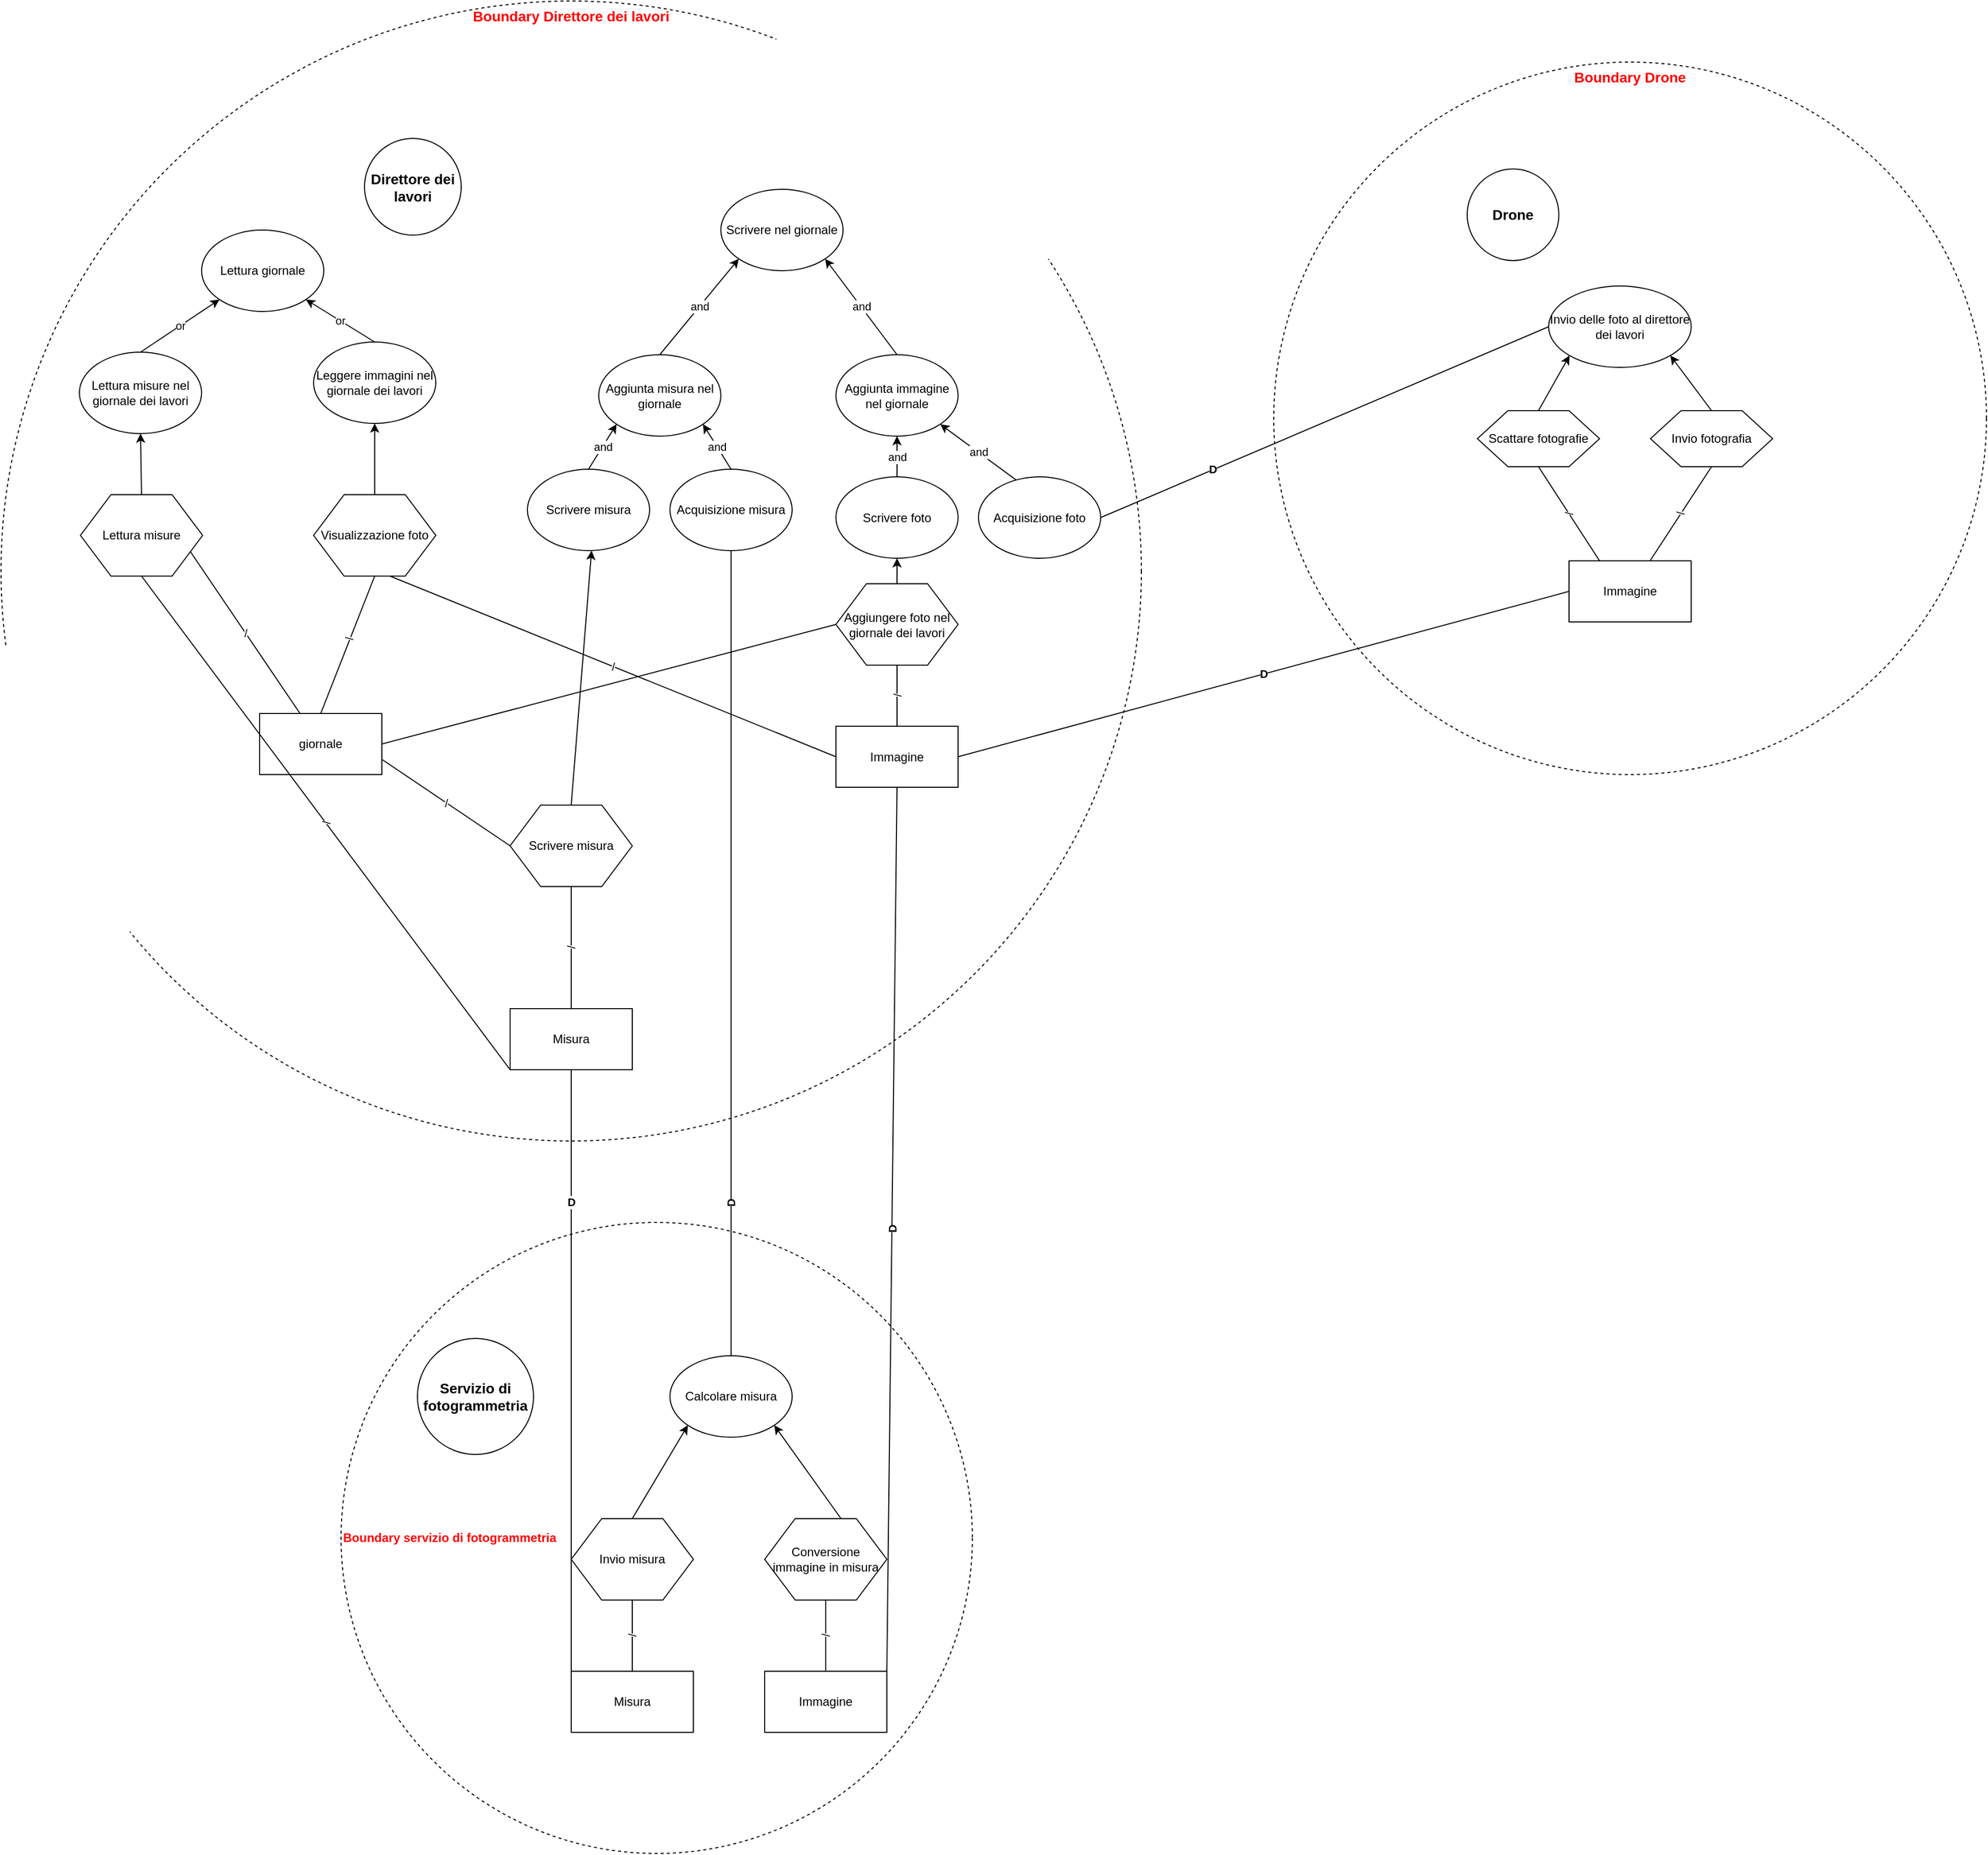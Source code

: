 <mxfile version="12.9.10" type="github"><diagram id="eH2tocpE8jWj5qS7ryUN" name="Page-1"><mxGraphModel dx="1278" dy="548" grid="1" gridSize="10" guides="1" tooltips="1" connect="1" arrows="1" fold="1" page="1" pageScale="1" pageWidth="827" pageHeight="1169" math="0" shadow="0"><root><mxCell id="0"/><mxCell id="1" parent="0"/><mxCell id="XmnOi3DL4j0-XWLBuQL4-1" value="&lt;b&gt;&lt;font style=&quot;font-size: 14px&quot;&gt;Drone&lt;/font&gt;&lt;/b&gt;" style="ellipse;whiteSpace=wrap;html=1;aspect=fixed;" parent="1" vertex="1"><mxGeometry x="1480" y="225" width="90" height="90" as="geometry"/></mxCell><mxCell id="XmnOi3DL4j0-XWLBuQL4-2" value="&lt;b&gt;&lt;font style=&quot;font-size: 14px&quot;&gt;Direttore dei lavori&lt;/font&gt;&lt;/b&gt;" style="ellipse;whiteSpace=wrap;html=1;aspect=fixed;" parent="1" vertex="1"><mxGeometry x="397" y="195" width="95" height="95" as="geometry"/></mxCell><mxCell id="XmnOi3DL4j0-XWLBuQL4-3" value="&lt;b style=&quot;font-size: 14px;&quot;&gt;Servizio di fotogrammetria&lt;/b&gt;" style="ellipse;whiteSpace=wrap;html=1;aspect=fixed;fontSize=14;" parent="1" vertex="1"><mxGeometry x="449" y="1374" width="114" height="114" as="geometry"/></mxCell><mxCell id="XmnOi3DL4j0-XWLBuQL4-4" value="Invio fotografia" style="shape=hexagon;perimeter=hexagonPerimeter2;whiteSpace=wrap;html=1;" parent="1" vertex="1"><mxGeometry x="1660" y="462.5" width="120" height="55" as="geometry"/></mxCell><mxCell id="XmnOi3DL4j0-XWLBuQL4-6" value="Scattare fotografie" style="shape=hexagon;perimeter=hexagonPerimeter2;whiteSpace=wrap;html=1;" parent="1" vertex="1"><mxGeometry x="1490" y="462.5" width="120" height="55" as="geometry"/></mxCell><mxCell id="XmnOi3DL4j0-XWLBuQL4-7" value="Invio delle foto al direttore dei lavori" style="ellipse;whiteSpace=wrap;html=1;" parent="1" vertex="1"><mxGeometry x="1560" y="340" width="140" height="80" as="geometry"/></mxCell><mxCell id="XmnOi3DL4j0-XWLBuQL4-9" value="Immagine" style="rounded=0;whiteSpace=wrap;html=1;" parent="1" vertex="1"><mxGeometry x="860" y="772.5" width="120" height="60" as="geometry"/></mxCell><mxCell id="XmnOi3DL4j0-XWLBuQL4-10" value="D" style="endArrow=none;html=1;entryX=0;entryY=0.5;entryDx=0;entryDy=0;exitX=1;exitY=0.5;exitDx=0;exitDy=0;horizontal=1;verticalAlign=middle;comic=0;fontStyle=1" parent="1" source="XmnOi3DL4j0-XWLBuQL4-60" target="XmnOi3DL4j0-XWLBuQL4-7" edge="1"><mxGeometry x="-0.499" y="1" width="50" height="50" relative="1" as="geometry"><mxPoint x="910" y="555" as="sourcePoint"/><mxPoint x="960" y="505" as="targetPoint"/><mxPoint as="offset"/></mxGeometry></mxCell><mxCell id="XmnOi3DL4j0-XWLBuQL4-11" value="Aggiungere foto nel giornale dei lavori" style="shape=hexagon;perimeter=hexagonPerimeter2;whiteSpace=wrap;html=1;" parent="1" vertex="1"><mxGeometry x="860" y="632.5" width="120" height="80" as="geometry"/></mxCell><mxCell id="XmnOi3DL4j0-XWLBuQL4-12" value="Aggiunta immagine nel giornale" style="ellipse;whiteSpace=wrap;html=1;" parent="1" vertex="1"><mxGeometry x="860" y="407.5" width="120" height="80" as="geometry"/></mxCell><mxCell id="XmnOi3DL4j0-XWLBuQL4-13" value="Lettura giornale" style="ellipse;whiteSpace=wrap;html=1;" parent="1" vertex="1"><mxGeometry x="237" y="285" width="120" height="80" as="geometry"/></mxCell><mxCell id="XmnOi3DL4j0-XWLBuQL4-14" value="Scrivere nel giornale" style="ellipse;whiteSpace=wrap;html=1;" parent="1" vertex="1"><mxGeometry x="747" y="245" width="120" height="80" as="geometry"/></mxCell><mxCell id="XmnOi3DL4j0-XWLBuQL4-15" value="Lettura misure nel giornale dei lavori" style="ellipse;whiteSpace=wrap;html=1;" parent="1" vertex="1"><mxGeometry x="117" y="405" width="120" height="80" as="geometry"/></mxCell><mxCell id="XmnOi3DL4j0-XWLBuQL4-16" value="Leggere immagini nel giornale dei lavori" style="ellipse;whiteSpace=wrap;html=1;" parent="1" vertex="1"><mxGeometry x="347" y="395" width="120" height="80" as="geometry"/></mxCell><mxCell id="XmnOi3DL4j0-XWLBuQL4-17" value="Lettura misure" style="shape=hexagon;perimeter=hexagonPerimeter2;whiteSpace=wrap;html=1;" parent="1" vertex="1"><mxGeometry x="118" y="545" width="120" height="80" as="geometry"/></mxCell><mxCell id="XmnOi3DL4j0-XWLBuQL4-18" value="Visualizzazione foto" style="shape=hexagon;perimeter=hexagonPerimeter2;whiteSpace=wrap;html=1;" parent="1" vertex="1"><mxGeometry x="347" y="545" width="120" height="80" as="geometry"/></mxCell><mxCell id="XmnOi3DL4j0-XWLBuQL4-19" value="giornale" style="rounded=0;whiteSpace=wrap;html=1;" parent="1" vertex="1"><mxGeometry x="294" y="760" width="120" height="60" as="geometry"/></mxCell><mxCell id="XmnOi3DL4j0-XWLBuQL4-21" value="" style="endArrow=none;html=1;exitX=1;exitY=0.5;exitDx=0;exitDy=0;horizontal=0;entryX=0;entryY=0.5;entryDx=0;entryDy=0;fontStyle=1" parent="1" source="XmnOi3DL4j0-XWLBuQL4-19" target="XmnOi3DL4j0-XWLBuQL4-11" edge="1"><mxGeometry x="0.463" y="88" width="50" height="50" relative="1" as="geometry"><mxPoint x="197" y="855" as="sourcePoint"/><mxPoint x="577" y="525" as="targetPoint"/><mxPoint as="offset"/></mxGeometry></mxCell><mxCell id="XmnOi3DL4j0-XWLBuQL4-22" value="Aggiunta misura nel giornale" style="ellipse;whiteSpace=wrap;html=1;" parent="1" vertex="1"><mxGeometry x="627" y="407.5" width="120" height="80" as="geometry"/></mxCell><mxCell id="XmnOi3DL4j0-XWLBuQL4-24" value="Conversione immagine in misura" style="shape=hexagon;perimeter=hexagonPerimeter2;whiteSpace=wrap;html=1;" parent="1" vertex="1"><mxGeometry x="790" y="1551" width="120" height="80" as="geometry"/></mxCell><mxCell id="XmnOi3DL4j0-XWLBuQL4-25" value="Immagine" style="rounded=0;whiteSpace=wrap;html=1;" parent="1" vertex="1"><mxGeometry x="790" y="1701" width="120" height="60" as="geometry"/></mxCell><mxCell id="XmnOi3DL4j0-XWLBuQL4-26" value="Misura" style="rounded=0;whiteSpace=wrap;html=1;" parent="1" vertex="1"><mxGeometry x="540" y="1050" width="120" height="60" as="geometry"/></mxCell><mxCell id="XmnOi3DL4j0-XWLBuQL4-29" value="D" style="endArrow=none;html=1;entryX=0.5;entryY=1;entryDx=0;entryDy=0;horizontal=1;exitX=0;exitY=0.5;exitDx=0;exitDy=0;fontStyle=1" parent="1" source="XmnOi3DL4j0-XWLBuQL4-91" target="XmnOi3DL4j0-XWLBuQL4-26" edge="1"><mxGeometry x="0.581" width="50" height="50" relative="1" as="geometry"><mxPoint x="910" y="1515" as="sourcePoint"/><mxPoint x="980" y="745" as="targetPoint"/><mxPoint as="offset"/></mxGeometry></mxCell><mxCell id="XmnOi3DL4j0-XWLBuQL4-30" value="or" style="endArrow=classic;html=1;entryX=0;entryY=1;entryDx=0;entryDy=0;exitX=0.5;exitY=0;exitDx=0;exitDy=0;" parent="1" source="XmnOi3DL4j0-XWLBuQL4-15" target="XmnOi3DL4j0-XWLBuQL4-13" edge="1"><mxGeometry width="50" height="50" relative="1" as="geometry"><mxPoint x="727" y="645" as="sourcePoint"/><mxPoint x="777" y="595" as="targetPoint"/></mxGeometry></mxCell><mxCell id="XmnOi3DL4j0-XWLBuQL4-31" value="or" style="endArrow=classic;html=1;entryX=1;entryY=1;entryDx=0;entryDy=0;exitX=0.5;exitY=0;exitDx=0;exitDy=0;" parent="1" source="XmnOi3DL4j0-XWLBuQL4-16" target="XmnOi3DL4j0-XWLBuQL4-13" edge="1"><mxGeometry width="50" height="50" relative="1" as="geometry"><mxPoint x="267" y="405" as="sourcePoint"/><mxPoint x="304.574" y="373.284" as="targetPoint"/></mxGeometry></mxCell><mxCell id="XmnOi3DL4j0-XWLBuQL4-32" value="" style="endArrow=classic;html=1;entryX=0.5;entryY=1;entryDx=0;entryDy=0;exitX=0.5;exitY=0;exitDx=0;exitDy=0;" parent="1" source="XmnOi3DL4j0-XWLBuQL4-18" target="XmnOi3DL4j0-XWLBuQL4-16" edge="1"><mxGeometry width="50" height="50" relative="1" as="geometry"><mxPoint x="507" y="535" as="sourcePoint"/><mxPoint x="557" y="485" as="targetPoint"/></mxGeometry></mxCell><mxCell id="XmnOi3DL4j0-XWLBuQL4-33" value="" style="endArrow=classic;html=1;entryX=0.5;entryY=1;entryDx=0;entryDy=0;exitX=0.5;exitY=0;exitDx=0;exitDy=0;" parent="1" source="XmnOi3DL4j0-XWLBuQL4-17" target="XmnOi3DL4j0-XWLBuQL4-15" edge="1"><mxGeometry width="50" height="50" relative="1" as="geometry"><mxPoint x="337" y="535" as="sourcePoint"/><mxPoint x="337" y="495" as="targetPoint"/></mxGeometry></mxCell><mxCell id="XmnOi3DL4j0-XWLBuQL4-34" value="/" style="endArrow=none;html=1;exitX=0;exitY=1;exitDx=0;exitDy=0;horizontal=0;entryX=0.5;entryY=1;entryDx=0;entryDy=0;" parent="1" source="XmnOi3DL4j0-XWLBuQL4-26" target="XmnOi3DL4j0-XWLBuQL4-17" edge="1"><mxGeometry width="50" height="50" relative="1" as="geometry"><mxPoint x="178" y="730" as="sourcePoint"/><mxPoint x="477" y="495" as="targetPoint"/></mxGeometry></mxCell><mxCell id="XmnOi3DL4j0-XWLBuQL4-35" value="/" style="endArrow=none;html=1;horizontal=0;exitX=0.5;exitY=0;exitDx=0;exitDy=0;entryX=0.5;entryY=1;entryDx=0;entryDy=0;" parent="1" source="XmnOi3DL4j0-XWLBuQL4-19" target="XmnOi3DL4j0-XWLBuQL4-18" edge="1"><mxGeometry x="0.077" width="50" height="50" relative="1" as="geometry"><mxPoint x="407" y="660" as="sourcePoint"/><mxPoint x="407" y="620" as="targetPoint"/><mxPoint as="offset"/></mxGeometry></mxCell><mxCell id="XmnOi3DL4j0-XWLBuQL4-36" value="and" style="endArrow=classic;html=1;entryX=1;entryY=1;entryDx=0;entryDy=0;exitX=0.5;exitY=0;exitDx=0;exitDy=0;" parent="1" source="XmnOi3DL4j0-XWLBuQL4-12" target="XmnOi3DL4j0-XWLBuQL4-14" edge="1"><mxGeometry width="50" height="50" relative="1" as="geometry"><mxPoint x="677" y="370" as="sourcePoint"/><mxPoint x="704.574" y="318.284" as="targetPoint"/></mxGeometry></mxCell><mxCell id="XmnOi3DL4j0-XWLBuQL4-37" value="and" style="endArrow=classic;html=1;exitX=0.5;exitY=0;exitDx=0;exitDy=0;entryX=0;entryY=1;entryDx=0;entryDy=0;" parent="1" source="XmnOi3DL4j0-XWLBuQL4-22" target="XmnOi3DL4j0-XWLBuQL4-14" edge="1"><mxGeometry width="50" height="50" relative="1" as="geometry"><mxPoint x="827" y="370" as="sourcePoint"/><mxPoint x="789.426" y="318.284" as="targetPoint"/></mxGeometry></mxCell><mxCell id="XmnOi3DL4j0-XWLBuQL4-38" value="" style="endArrow=classic;html=1;entryX=0.5;entryY=1;entryDx=0;entryDy=0;exitX=0.5;exitY=0;exitDx=0;exitDy=0;" parent="1" source="XmnOi3DL4j0-XWLBuQL4-11" target="XmnOi3DL4j0-XWLBuQL4-61" edge="1"><mxGeometry width="50" height="50" relative="1" as="geometry"><mxPoint x="710" y="587.5" as="sourcePoint"/><mxPoint x="710" y="547.5" as="targetPoint"/></mxGeometry></mxCell><mxCell id="XmnOi3DL4j0-XWLBuQL4-40" value="/" style="endArrow=none;html=1;exitX=0.5;exitY=0;exitDx=0;exitDy=0;horizontal=0;entryX=0.5;entryY=1;entryDx=0;entryDy=0;" parent="1" source="XmnOi3DL4j0-XWLBuQL4-9" target="XmnOi3DL4j0-XWLBuQL4-11" edge="1"><mxGeometry width="50" height="50" relative="1" as="geometry"><mxPoint x="550" y="827.5" as="sourcePoint"/><mxPoint x="920.0" y="817.5" as="targetPoint"/></mxGeometry></mxCell><mxCell id="XmnOi3DL4j0-XWLBuQL4-41" value="/" style="endArrow=none;html=1;exitX=0.5;exitY=0;exitDx=0;exitDy=0;horizontal=0;entryX=0.5;entryY=1;entryDx=0;entryDy=0;" parent="1" source="XmnOi3DL4j0-XWLBuQL4-26" target="XmnOi3DL4j0-XWLBuQL4-78" edge="1"><mxGeometry width="50" height="50" relative="1" as="geometry"><mxPoint x="27" y="1062.5" as="sourcePoint"/><mxPoint x="687" y="937.5" as="targetPoint"/></mxGeometry></mxCell><mxCell id="XmnOi3DL4j0-XWLBuQL4-42" value="" style="endArrow=classic;html=1;entryX=1;entryY=1;entryDx=0;entryDy=0;exitX=0.5;exitY=0;exitDx=0;exitDy=0;" parent="1" source="XmnOi3DL4j0-XWLBuQL4-4" target="XmnOi3DL4j0-XWLBuQL4-7" edge="1"><mxGeometry width="50" height="50" relative="1" as="geometry"><mxPoint x="850" y="550" as="sourcePoint"/><mxPoint x="850" y="505" as="targetPoint"/></mxGeometry></mxCell><mxCell id="XmnOi3DL4j0-XWLBuQL4-44" value="/" style="endArrow=none;html=1;entryX=0.5;entryY=0;entryDx=0;entryDy=0;exitX=0.5;exitY=1;exitDx=0;exitDy=0;horizontal=0;" parent="1" source="XmnOi3DL4j0-XWLBuQL4-24" target="XmnOi3DL4j0-XWLBuQL4-25" edge="1"><mxGeometry width="50" height="50" relative="1" as="geometry"><mxPoint x="613" y="1740" as="sourcePoint"/><mxPoint x="663" y="1690" as="targetPoint"/></mxGeometry></mxCell><mxCell id="XmnOi3DL4j0-XWLBuQL4-47" value="Immagine" style="rounded=0;whiteSpace=wrap;html=1;" parent="1" vertex="1"><mxGeometry x="1580" y="610" width="120" height="60" as="geometry"/></mxCell><mxCell id="XmnOi3DL4j0-XWLBuQL4-50" value="&lt;b&gt;&lt;font color=&quot;#ff0000&quot; style=&quot;font-size: 14px&quot;&gt;Boundary Direttore dei lavori&lt;/font&gt;&lt;/b&gt;" style="ellipse;whiteSpace=wrap;html=1;aspect=fixed;dashed=1;fillColor=none;align=center;verticalAlign=top;" parent="1" vertex="1"><mxGeometry x="40" y="60" width="1120" height="1120" as="geometry"/></mxCell><mxCell id="XmnOi3DL4j0-XWLBuQL4-51" value="&lt;b&gt;&lt;font color=&quot;#ff0000&quot; style=&quot;font-size: 14px&quot;&gt;Boundary Drone&lt;/font&gt;&lt;/b&gt;" style="ellipse;whiteSpace=wrap;html=1;aspect=fixed;dashed=1;fillColor=none;align=center;verticalAlign=top;" parent="1" vertex="1"><mxGeometry x="1290" y="120" width="700" height="700" as="geometry"/></mxCell><mxCell id="XmnOi3DL4j0-XWLBuQL4-52" value="&lt;div&gt;&lt;span&gt;&lt;b&gt;&lt;font color=&quot;#ff0000&quot;&gt;Boundary servizio di fotogrammetria&lt;/font&gt;&lt;/b&gt;&lt;/span&gt;&lt;/div&gt;" style="ellipse;whiteSpace=wrap;html=1;aspect=fixed;dashed=1;fillColor=none;align=left;labelBackgroundColor=none;horizontal=1;verticalAlign=middle;" parent="1" vertex="1"><mxGeometry x="374" y="1260" width="620" height="620" as="geometry"/></mxCell><mxCell id="XmnOi3DL4j0-XWLBuQL4-55" value="Calcolare misura" style="ellipse;whiteSpace=wrap;html=1;" parent="1" vertex="1"><mxGeometry x="697" y="1391" width="120" height="80" as="geometry"/></mxCell><mxCell id="XmnOi3DL4j0-XWLBuQL4-56" value="" style="endArrow=classic;html=1;exitX=0.625;exitY=0;exitDx=0;exitDy=0;entryX=1;entryY=1;entryDx=0;entryDy=0;" parent="1" source="XmnOi3DL4j0-XWLBuQL4-24" target="XmnOi3DL4j0-XWLBuQL4-55" edge="1"><mxGeometry width="50" height="50" relative="1" as="geometry"><mxPoint x="477" y="1670" as="sourcePoint"/><mxPoint x="527" y="1620" as="targetPoint"/></mxGeometry></mxCell><mxCell id="XmnOi3DL4j0-XWLBuQL4-57" value="/" style="endArrow=none;html=1;entryX=0.5;entryY=1;entryDx=0;entryDy=0;horizontal=0;" parent="1" source="XmnOi3DL4j0-XWLBuQL4-47" target="XmnOi3DL4j0-XWLBuQL4-4" edge="1"><mxGeometry width="50" height="50" relative="1" as="geometry"><mxPoint x="1700" y="625" as="sourcePoint"/><mxPoint x="1750" y="575" as="targetPoint"/></mxGeometry></mxCell><mxCell id="XmnOi3DL4j0-XWLBuQL4-58" value="/" style="endArrow=none;html=1;entryX=0.5;entryY=1;entryDx=0;entryDy=0;exitX=0.25;exitY=0;exitDx=0;exitDy=0;horizontal=0;" parent="1" source="XmnOi3DL4j0-XWLBuQL4-47" target="XmnOi3DL4j0-XWLBuQL4-6" edge="1"><mxGeometry width="50" height="50" relative="1" as="geometry"><mxPoint x="1700" y="625" as="sourcePoint"/><mxPoint x="1750" y="575" as="targetPoint"/></mxGeometry></mxCell><mxCell id="XmnOi3DL4j0-XWLBuQL4-59" value="" style="endArrow=classic;html=1;entryX=0;entryY=1;entryDx=0;entryDy=0;exitX=0.5;exitY=0;exitDx=0;exitDy=0;" parent="1" source="XmnOi3DL4j0-XWLBuQL4-6" target="XmnOi3DL4j0-XWLBuQL4-7" edge="1"><mxGeometry width="50" height="50" relative="1" as="geometry"><mxPoint x="1700" y="625" as="sourcePoint"/><mxPoint x="1750" y="575" as="targetPoint"/></mxGeometry></mxCell><mxCell id="XmnOi3DL4j0-XWLBuQL4-60" value="Acquisizione foto" style="ellipse;whiteSpace=wrap;html=1;" parent="1" vertex="1"><mxGeometry x="1000" y="527.5" width="120" height="80" as="geometry"/></mxCell><mxCell id="XmnOi3DL4j0-XWLBuQL4-61" value="Scrivere foto" style="ellipse;whiteSpace=wrap;html=1;" parent="1" vertex="1"><mxGeometry x="860" y="527.5" width="120" height="80" as="geometry"/></mxCell><mxCell id="XmnOi3DL4j0-XWLBuQL4-63" value="and" style="endArrow=classic;html=1;entryX=0.5;entryY=1;entryDx=0;entryDy=0;exitX=0.5;exitY=0;exitDx=0;exitDy=0;" parent="1" source="XmnOi3DL4j0-XWLBuQL4-61" target="XmnOi3DL4j0-XWLBuQL4-12" edge="1"><mxGeometry width="50" height="50" relative="1" as="geometry"><mxPoint x="973" y="662.5" as="sourcePoint"/><mxPoint x="1023" y="612.5" as="targetPoint"/></mxGeometry></mxCell><mxCell id="XmnOi3DL4j0-XWLBuQL4-64" value="and" style="endArrow=classic;html=1;entryX=1;entryY=1;entryDx=0;entryDy=0;exitX=0.308;exitY=0.038;exitDx=0;exitDy=0;exitPerimeter=0;" parent="1" source="XmnOi3DL4j0-XWLBuQL4-60" target="XmnOi3DL4j0-XWLBuQL4-12" edge="1"><mxGeometry width="50" height="50" relative="1" as="geometry"><mxPoint x="973" y="662.5" as="sourcePoint"/><mxPoint x="1023" y="612.5" as="targetPoint"/></mxGeometry></mxCell><mxCell id="XmnOi3DL4j0-XWLBuQL4-66" value="D" style="endArrow=none;html=1;exitX=1;exitY=0.5;exitDx=0;exitDy=0;entryX=0;entryY=0.5;entryDx=0;entryDy=0;fontStyle=1" parent="1" source="XmnOi3DL4j0-XWLBuQL4-9" target="XmnOi3DL4j0-XWLBuQL4-47" edge="1"><mxGeometry width="50" height="50" relative="1" as="geometry"><mxPoint x="860" y="620" as="sourcePoint"/><mxPoint x="910" y="570" as="targetPoint"/></mxGeometry></mxCell><mxCell id="XmnOi3DL4j0-XWLBuQL4-68" value="/" style="endArrow=none;html=1;entryX=0.625;entryY=1;entryDx=0;entryDy=0;exitX=0;exitY=0.5;exitDx=0;exitDy=0;" parent="1" source="XmnOi3DL4j0-XWLBuQL4-9" target="XmnOi3DL4j0-XWLBuQL4-18" edge="1"><mxGeometry width="50" height="50" relative="1" as="geometry"><mxPoint x="490" y="640" as="sourcePoint"/><mxPoint x="540" y="590" as="targetPoint"/></mxGeometry></mxCell><mxCell id="XmnOi3DL4j0-XWLBuQL4-74" value="Acquisizione misura" style="ellipse;whiteSpace=wrap;html=1;" parent="1" vertex="1"><mxGeometry x="697" y="520" width="120" height="80" as="geometry"/></mxCell><mxCell id="XmnOi3DL4j0-XWLBuQL4-75" value="Scrivere misura" style="ellipse;whiteSpace=wrap;html=1;" parent="1" vertex="1"><mxGeometry x="557" y="520" width="120" height="80" as="geometry"/></mxCell><mxCell id="XmnOi3DL4j0-XWLBuQL4-76" value="and" style="endArrow=classic;html=1;entryX=1;entryY=1;entryDx=0;entryDy=0;exitX=0.5;exitY=0;exitDx=0;exitDy=0;" parent="1" source="XmnOi3DL4j0-XWLBuQL4-74" target="XmnOi3DL4j0-XWLBuQL4-22" edge="1"><mxGeometry width="50" height="50" relative="1" as="geometry"><mxPoint x="740" y="630" as="sourcePoint"/><mxPoint x="790" y="580" as="targetPoint"/></mxGeometry></mxCell><mxCell id="XmnOi3DL4j0-XWLBuQL4-77" value="and" style="endArrow=classic;html=1;entryX=0;entryY=1;entryDx=0;entryDy=0;exitX=0.5;exitY=0;exitDx=0;exitDy=0;" parent="1" source="XmnOi3DL4j0-XWLBuQL4-75" target="XmnOi3DL4j0-XWLBuQL4-22" edge="1"><mxGeometry width="50" height="50" relative="1" as="geometry"><mxPoint x="740" y="630" as="sourcePoint"/><mxPoint x="790" y="580" as="targetPoint"/></mxGeometry></mxCell><mxCell id="XmnOi3DL4j0-XWLBuQL4-78" value="Scrivere misura" style="shape=hexagon;perimeter=hexagonPerimeter2;whiteSpace=wrap;html=1;" parent="1" vertex="1"><mxGeometry x="540" y="850" width="120" height="80" as="geometry"/></mxCell><mxCell id="XmnOi3DL4j0-XWLBuQL4-81" value="" style="endArrow=classic;html=1;exitX=0.5;exitY=0;exitDx=0;exitDy=0;" parent="1" source="XmnOi3DL4j0-XWLBuQL4-78" edge="1"><mxGeometry width="50" height="50" relative="1" as="geometry"><mxPoint x="630" y="780" as="sourcePoint"/><mxPoint x="620" y="600" as="targetPoint"/></mxGeometry></mxCell><mxCell id="XmnOi3DL4j0-XWLBuQL4-82" value="/" style="endArrow=none;html=1;exitX=1;exitY=0.75;exitDx=0;exitDy=0;entryX=0;entryY=0.5;entryDx=0;entryDy=0;" parent="1" source="XmnOi3DL4j0-XWLBuQL4-19" target="XmnOi3DL4j0-XWLBuQL4-78" edge="1"><mxGeometry width="50" height="50" relative="1" as="geometry"><mxPoint x="630" y="870" as="sourcePoint"/><mxPoint x="680" y="820" as="targetPoint"/></mxGeometry></mxCell><mxCell id="XmnOi3DL4j0-XWLBuQL4-86" value="/" style="endArrow=none;html=1;entryX=1;entryY=0.75;entryDx=0;entryDy=0;" parent="1" source="XmnOi3DL4j0-XWLBuQL4-19" target="XmnOi3DL4j0-XWLBuQL4-17" edge="1"><mxGeometry width="50" height="50" relative="1" as="geometry"><mxPoint x="350" y="870" as="sourcePoint"/><mxPoint x="400" y="820" as="targetPoint"/></mxGeometry></mxCell><mxCell id="XmnOi3DL4j0-XWLBuQL4-88" value="D" style="endArrow=none;html=1;entryX=0.5;entryY=1;entryDx=0;entryDy=0;exitX=1;exitY=0;exitDx=0;exitDy=0;horizontal=0;fontStyle=1" parent="1" source="XmnOi3DL4j0-XWLBuQL4-25" target="XmnOi3DL4j0-XWLBuQL4-9" edge="1"><mxGeometry width="50" height="50" relative="1" as="geometry"><mxPoint x="700" y="1000" as="sourcePoint"/><mxPoint x="930" y="850" as="targetPoint"/></mxGeometry></mxCell><mxCell id="XmnOi3DL4j0-XWLBuQL4-89" value="Invio misura" style="shape=hexagon;perimeter=hexagonPerimeter2;whiteSpace=wrap;html=1;" parent="1" vertex="1"><mxGeometry x="600" y="1551" width="120" height="80" as="geometry"/></mxCell><mxCell id="XmnOi3DL4j0-XWLBuQL4-90" value="/" style="endArrow=none;html=1;entryX=0.5;entryY=1;entryDx=0;entryDy=0;exitX=0.5;exitY=0;exitDx=0;exitDy=0;horizontal=0;" parent="1" source="XmnOi3DL4j0-XWLBuQL4-91" target="XmnOi3DL4j0-XWLBuQL4-89" edge="1"><mxGeometry width="50" height="50" relative="1" as="geometry"><mxPoint x="643" y="1691" as="sourcePoint"/><mxPoint x="583" y="1521" as="targetPoint"/></mxGeometry></mxCell><mxCell id="XmnOi3DL4j0-XWLBuQL4-91" value="Misura" style="rounded=0;whiteSpace=wrap;html=1;" parent="1" vertex="1"><mxGeometry x="600" y="1701" width="120" height="60" as="geometry"/></mxCell><mxCell id="XmnOi3DL4j0-XWLBuQL4-92" value="" style="endArrow=classic;html=1;entryX=0;entryY=1;entryDx=0;entryDy=0;exitX=0.5;exitY=0;exitDx=0;exitDy=0;" parent="1" source="XmnOi3DL4j0-XWLBuQL4-89" target="XmnOi3DL4j0-XWLBuQL4-55" edge="1"><mxGeometry width="50" height="50" relative="1" as="geometry"><mxPoint x="533" y="1571" as="sourcePoint"/><mxPoint x="583" y="1521" as="targetPoint"/></mxGeometry></mxCell><mxCell id="XmnOi3DL4j0-XWLBuQL4-94" value="D" style="endArrow=none;html=1;entryX=0.5;entryY=1;entryDx=0;entryDy=0;exitX=0.5;exitY=0;exitDx=0;exitDy=0;horizontal=0;fontStyle=1" parent="1" source="XmnOi3DL4j0-XWLBuQL4-55" target="XmnOi3DL4j0-XWLBuQL4-74" edge="1"><mxGeometry x="-0.618" width="50" height="50" relative="1" as="geometry"><mxPoint x="700" y="800" as="sourcePoint"/><mxPoint x="750" y="750" as="targetPoint"/><mxPoint y="1" as="offset"/></mxGeometry></mxCell></root></mxGraphModel></diagram></mxfile>